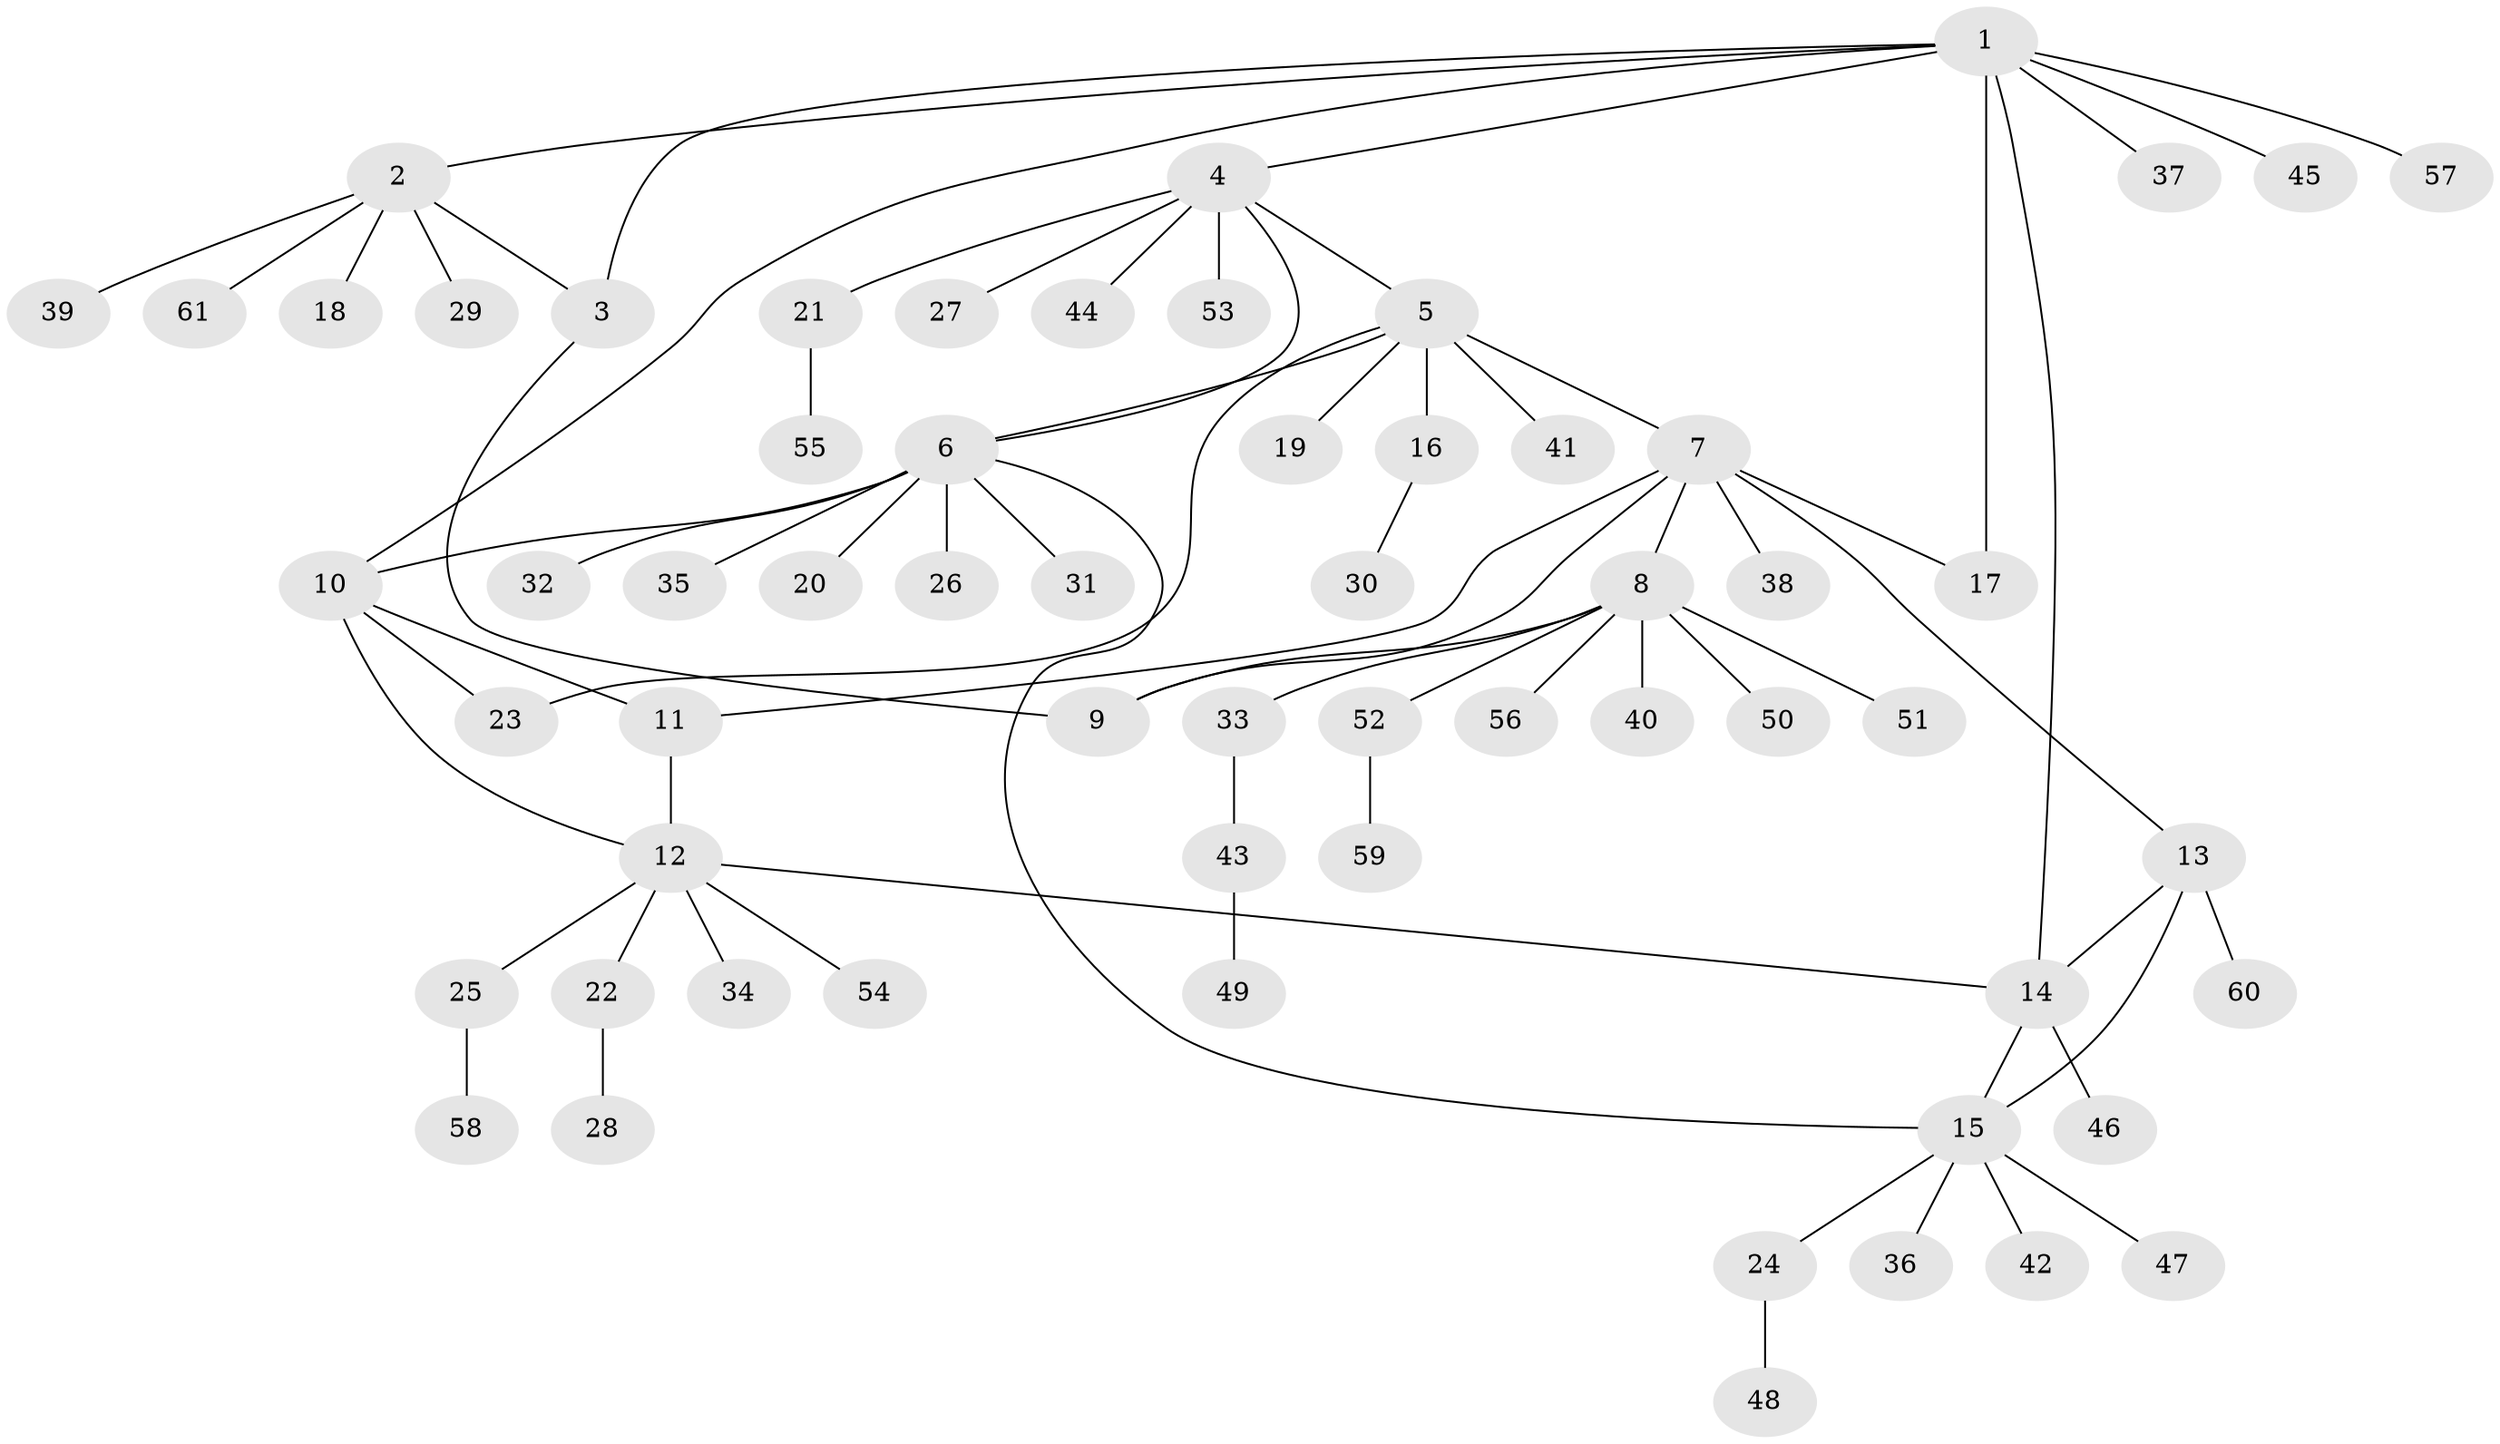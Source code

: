// coarse degree distribution, {7: 0.06521739130434782, 6: 0.06521739130434782, 12: 0.021739130434782608, 13: 0.021739130434782608, 3: 0.043478260869565216, 5: 0.021739130434782608, 1: 0.717391304347826, 2: 0.043478260869565216}
// Generated by graph-tools (version 1.1) at 2025/52/02/27/25 19:52:20]
// undirected, 61 vertices, 73 edges
graph export_dot {
graph [start="1"]
  node [color=gray90,style=filled];
  1;
  2;
  3;
  4;
  5;
  6;
  7;
  8;
  9;
  10;
  11;
  12;
  13;
  14;
  15;
  16;
  17;
  18;
  19;
  20;
  21;
  22;
  23;
  24;
  25;
  26;
  27;
  28;
  29;
  30;
  31;
  32;
  33;
  34;
  35;
  36;
  37;
  38;
  39;
  40;
  41;
  42;
  43;
  44;
  45;
  46;
  47;
  48;
  49;
  50;
  51;
  52;
  53;
  54;
  55;
  56;
  57;
  58;
  59;
  60;
  61;
  1 -- 2;
  1 -- 3;
  1 -- 4;
  1 -- 10;
  1 -- 14;
  1 -- 17;
  1 -- 37;
  1 -- 45;
  1 -- 57;
  2 -- 3;
  2 -- 18;
  2 -- 29;
  2 -- 39;
  2 -- 61;
  3 -- 9;
  4 -- 5;
  4 -- 6;
  4 -- 21;
  4 -- 27;
  4 -- 44;
  4 -- 53;
  5 -- 6;
  5 -- 7;
  5 -- 16;
  5 -- 19;
  5 -- 23;
  5 -- 41;
  6 -- 10;
  6 -- 15;
  6 -- 20;
  6 -- 26;
  6 -- 31;
  6 -- 32;
  6 -- 35;
  7 -- 8;
  7 -- 9;
  7 -- 11;
  7 -- 13;
  7 -- 17;
  7 -- 38;
  8 -- 9;
  8 -- 33;
  8 -- 40;
  8 -- 50;
  8 -- 51;
  8 -- 52;
  8 -- 56;
  10 -- 11;
  10 -- 12;
  10 -- 23;
  11 -- 12;
  12 -- 14;
  12 -- 22;
  12 -- 25;
  12 -- 34;
  12 -- 54;
  13 -- 14;
  13 -- 15;
  13 -- 60;
  14 -- 15;
  14 -- 46;
  15 -- 24;
  15 -- 36;
  15 -- 42;
  15 -- 47;
  16 -- 30;
  21 -- 55;
  22 -- 28;
  24 -- 48;
  25 -- 58;
  33 -- 43;
  43 -- 49;
  52 -- 59;
}
